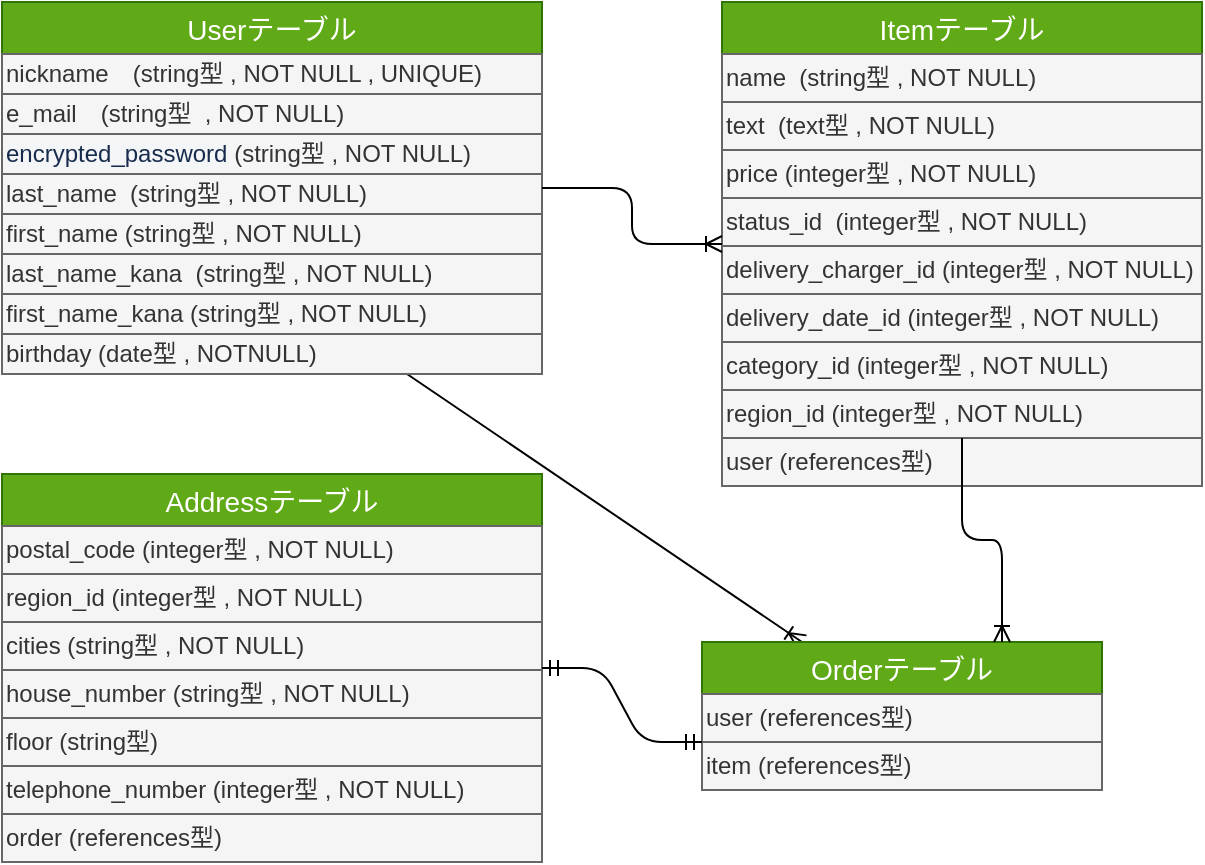 <mxfile>
    <diagram id="hQXdLHPWon99UHD_zaKo" name="ページ1">
        <mxGraphModel dx="445" dy="520" grid="1" gridSize="10" guides="1" tooltips="1" connect="1" arrows="1" fold="1" page="1" pageScale="1" pageWidth="827" pageHeight="1169" math="0" shadow="0">
            <root>
                <mxCell id="0"/>
                <mxCell id="1" parent="0"/>
                <mxCell id="130" style="orthogonalLoop=1;jettySize=auto;html=1;exitX=0.75;exitY=1;exitDx=0;exitDy=0;entryX=0.25;entryY=0;entryDx=0;entryDy=0;endArrow=ERoneToMany;fontSize=12;" parent="1" source="140" target="110" edge="1">
                    <mxGeometry relative="1" as="geometry"/>
                </mxCell>
                <mxCell id="97" value="Userテーブル" style="swimlane;fontStyle=0;childLayout=stackLayout;horizontal=1;startSize=26;horizontalStack=0;resizeParent=1;resizeParentMax=0;resizeLast=0;collapsible=1;marginBottom=0;align=center;fontSize=14;fillColor=#60a917;strokeColor=#2D7600;fontColor=#ffffff;" parent="1" vertex="1">
                    <mxGeometry x="180" y="80" width="270" height="186" as="geometry">
                        <mxRectangle x="300" y="180" width="60" height="26" as="alternateBounds"/>
                    </mxGeometry>
                </mxCell>
                <mxCell id="136" value="nickname　(string型 , NOT NULL , UNIQUE)" style="text;html=1;align=left;verticalAlign=middle;whiteSpace=wrap;rounded=0;fontSize=12;labelPosition=center;verticalLabelPosition=middle;fillColor=#f5f5f5;strokeColor=#666666;fontColor=#333333;" parent="97" vertex="1">
                    <mxGeometry y="26" width="270" height="20" as="geometry"/>
                </mxCell>
                <mxCell id="138" value="e_mail　(string型&amp;nbsp; , NOT NULL)" style="text;html=1;strokeColor=#666666;fillColor=#f5f5f5;align=left;verticalAlign=middle;whiteSpace=wrap;rounded=0;fontSize=12;labelPosition=center;verticalLabelPosition=middle;fontColor=#333333;" parent="97" vertex="1">
                    <mxGeometry y="46" width="270" height="20" as="geometry"/>
                </mxCell>
                <mxCell id="139" value="&lt;span style=&quot;color: rgb(23 , 43 , 77) ; background-color: rgb(244 , 245 , 247)&quot;&gt;&lt;font style=&quot;font-size: 12px&quot;&gt;encrypted_password&lt;/font&gt;&lt;/span&gt;&amp;nbsp;(string型 , NOT NULL)" style="text;html=1;strokeColor=#666666;fillColor=#f5f5f5;align=left;verticalAlign=middle;whiteSpace=wrap;rounded=0;fontSize=12;labelPosition=center;verticalLabelPosition=middle;fontColor=#333333;" parent="97" vertex="1">
                    <mxGeometry y="66" width="270" height="20" as="geometry"/>
                </mxCell>
                <mxCell id="143" value="last_name&amp;nbsp; (string型 , NOT NULL)" style="text;html=1;strokeColor=#666666;fillColor=#f5f5f5;align=left;verticalAlign=middle;whiteSpace=wrap;rounded=0;fontSize=12;labelPosition=center;verticalLabelPosition=middle;fontColor=#333333;" parent="97" vertex="1">
                    <mxGeometry y="86" width="270" height="20" as="geometry"/>
                </mxCell>
                <mxCell id="141" value="first_name (string型 , NOT NULL)" style="text;html=1;strokeColor=#666666;fillColor=#f5f5f5;align=left;verticalAlign=middle;whiteSpace=wrap;rounded=0;fontSize=12;labelPosition=center;verticalLabelPosition=middle;fontColor=#333333;" parent="97" vertex="1">
                    <mxGeometry y="106" width="270" height="20" as="geometry"/>
                </mxCell>
                <mxCell id="159" value="last_name_kana&amp;nbsp; (string型 , NOT NULL)" style="text;html=1;strokeColor=#666666;fillColor=#f5f5f5;align=left;verticalAlign=middle;whiteSpace=wrap;rounded=0;fontSize=12;labelPosition=center;verticalLabelPosition=middle;fontColor=#333333;" parent="97" vertex="1">
                    <mxGeometry y="126" width="270" height="20" as="geometry"/>
                </mxCell>
                <mxCell id="158" value="first_name_kana (string型 , NOT NULL)" style="text;html=1;strokeColor=#666666;fillColor=#f5f5f5;align=left;verticalAlign=middle;whiteSpace=wrap;rounded=0;fontSize=12;labelPosition=center;verticalLabelPosition=middle;fontColor=#333333;" parent="97" vertex="1">
                    <mxGeometry y="146" width="270" height="20" as="geometry"/>
                </mxCell>
                <mxCell id="140" value="birthday (date型 , NOTNULL)" style="text;html=1;strokeColor=#666666;fillColor=#f5f5f5;align=left;verticalAlign=middle;whiteSpace=wrap;rounded=0;fontSize=12;labelPosition=center;verticalLabelPosition=middle;fontColor=#333333;" parent="97" vertex="1">
                    <mxGeometry y="166" width="270" height="20" as="geometry"/>
                </mxCell>
                <mxCell id="105" value="Itemテーブル" style="swimlane;fontStyle=0;childLayout=stackLayout;horizontal=1;startSize=26;horizontalStack=0;resizeParent=1;resizeParentMax=0;resizeLast=0;collapsible=1;marginBottom=0;align=center;fontSize=14;fillColor=#60a917;strokeColor=#2D7600;fontColor=#ffffff;" parent="1" vertex="1">
                    <mxGeometry x="540" y="80" width="240" height="242" as="geometry"/>
                </mxCell>
                <mxCell id="146" value="name&amp;nbsp; (string型 , NOT NULL)" style="text;html=1;strokeColor=#666666;fillColor=#f5f5f5;align=left;verticalAlign=middle;whiteSpace=wrap;rounded=0;fontSize=12;labelPosition=center;verticalLabelPosition=middle;fontColor=#333333;" parent="105" vertex="1">
                    <mxGeometry y="26" width="240" height="24" as="geometry"/>
                </mxCell>
                <mxCell id="155" value="text&amp;nbsp; (text型 , NOT NULL)" style="text;html=1;strokeColor=#666666;fillColor=#f5f5f5;align=left;verticalAlign=middle;whiteSpace=wrap;rounded=0;fontSize=12;labelPosition=center;verticalLabelPosition=middle;fontColor=#333333;" parent="105" vertex="1">
                    <mxGeometry y="50" width="240" height="24" as="geometry"/>
                </mxCell>
                <mxCell id="160" value="price (integer型 , NOT NULL)" style="text;html=1;strokeColor=#666666;fillColor=#f5f5f5;align=left;verticalAlign=middle;whiteSpace=wrap;rounded=0;fontSize=12;labelPosition=center;verticalLabelPosition=middle;fontColor=#333333;" parent="105" vertex="1">
                    <mxGeometry y="74" width="240" height="24" as="geometry"/>
                </mxCell>
                <mxCell id="148" value="status_id&amp;nbsp; (integer型 , NOT NULL)" style="text;html=1;strokeColor=#666666;fillColor=#f5f5f5;align=left;verticalAlign=middle;whiteSpace=wrap;rounded=0;fontSize=12;labelPosition=center;verticalLabelPosition=middle;fontColor=#333333;" parent="105" vertex="1">
                    <mxGeometry y="98" width="240" height="24" as="geometry"/>
                </mxCell>
                <mxCell id="149" value="delivery_charger_id (integer型 , NOT NULL)" style="text;html=1;strokeColor=#666666;fillColor=#f5f5f5;align=left;verticalAlign=middle;whiteSpace=wrap;rounded=0;fontSize=12;labelPosition=center;verticalLabelPosition=middle;fontColor=#333333;" parent="105" vertex="1">
                    <mxGeometry y="122" width="240" height="24" as="geometry"/>
                </mxCell>
                <mxCell id="151" value="delivery_date_id (integer型 , NOT NULL)" style="text;html=1;strokeColor=#666666;fillColor=#f5f5f5;align=left;verticalAlign=middle;whiteSpace=wrap;rounded=0;fontSize=12;labelPosition=center;verticalLabelPosition=middle;fontColor=#333333;" parent="105" vertex="1">
                    <mxGeometry y="146" width="240" height="24" as="geometry"/>
                </mxCell>
                <mxCell id="147" value="category_id (integer型 , NOT NULL)" style="text;html=1;strokeColor=#666666;fillColor=#f5f5f5;align=left;verticalAlign=middle;whiteSpace=wrap;rounded=0;fontSize=12;labelPosition=center;verticalLabelPosition=middle;fontColor=#333333;" parent="105" vertex="1">
                    <mxGeometry y="170" width="240" height="24" as="geometry"/>
                </mxCell>
                <mxCell id="150" value="region_id (integer型 , NOT NULL)" style="text;html=1;strokeColor=#666666;fillColor=#f5f5f5;align=left;verticalAlign=middle;whiteSpace=wrap;rounded=0;fontSize=12;labelPosition=center;verticalLabelPosition=middle;fontColor=#333333;" parent="105" vertex="1">
                    <mxGeometry y="194" width="240" height="24" as="geometry"/>
                </mxCell>
                <mxCell id="183" value="user (references型)" style="text;html=1;strokeColor=#666666;fillColor=#f5f5f5;align=left;verticalAlign=middle;whiteSpace=wrap;rounded=0;fontSize=12;labelPosition=center;verticalLabelPosition=middle;fontColor=#333333;" vertex="1" parent="105">
                    <mxGeometry y="218" width="240" height="24" as="geometry"/>
                </mxCell>
                <mxCell id="110" value="Orderテーブル" style="swimlane;fontStyle=0;childLayout=stackLayout;horizontal=1;startSize=26;horizontalStack=0;resizeParent=1;resizeParentMax=0;resizeLast=0;collapsible=1;marginBottom=0;align=center;fontSize=14;fillColor=#60a917;strokeColor=#2D7600;fontColor=#ffffff;" parent="1" vertex="1">
                    <mxGeometry x="530" y="400" width="200" height="74" as="geometry"/>
                </mxCell>
                <mxCell id="166" value="user (references型)" style="text;html=1;strokeColor=#666666;fillColor=#f5f5f5;align=left;verticalAlign=middle;whiteSpace=wrap;rounded=0;fontSize=12;labelPosition=center;verticalLabelPosition=middle;fontColor=#333333;" parent="110" vertex="1">
                    <mxGeometry y="26" width="200" height="24" as="geometry"/>
                </mxCell>
                <mxCell id="167" value="item (references型)" style="text;html=1;strokeColor=#666666;fillColor=#f5f5f5;align=left;verticalAlign=middle;whiteSpace=wrap;rounded=0;fontSize=12;labelPosition=center;verticalLabelPosition=middle;fontColor=#333333;" parent="110" vertex="1">
                    <mxGeometry y="50" width="200" height="24" as="geometry"/>
                </mxCell>
                <mxCell id="116" value="" style="edgeStyle=orthogonalEdgeStyle;fontSize=12;html=1;endArrow=ERoneToMany;exitX=1;exitY=0.5;exitDx=0;exitDy=0;" parent="1" source="97" target="105" edge="1">
                    <mxGeometry width="100" height="100" relative="1" as="geometry">
                        <mxPoint x="240" y="201" as="sourcePoint"/>
                        <mxPoint x="450" y="151" as="targetPoint"/>
                    </mxGeometry>
                </mxCell>
                <mxCell id="164" value="" style="edgeStyle=orthogonalEdgeStyle;fontSize=12;html=1;endArrow=ERoneToMany;entryX=0.75;entryY=0;entryDx=0;entryDy=0;exitX=0.5;exitY=1;exitDx=0;exitDy=0;" parent="1" source="150" target="110" edge="1">
                    <mxGeometry width="100" height="100" relative="1" as="geometry">
                        <mxPoint x="640" y="358" as="sourcePoint"/>
                        <mxPoint x="550" y="320" as="targetPoint"/>
                    </mxGeometry>
                </mxCell>
                <mxCell id="168" value="Addressテーブル" style="swimlane;fontStyle=0;childLayout=stackLayout;horizontal=1;startSize=26;horizontalStack=0;resizeParent=1;resizeParentMax=0;resizeLast=0;collapsible=1;marginBottom=0;align=center;fontSize=14;fillColor=#60a917;strokeColor=#2D7600;fontColor=#ffffff;" parent="1" vertex="1">
                    <mxGeometry x="180" y="316" width="270" height="194" as="geometry"/>
                </mxCell>
                <mxCell id="169" value="postal_code (integer型 , NOT NULL)" style="text;html=1;strokeColor=#666666;fillColor=#f5f5f5;align=left;verticalAlign=middle;whiteSpace=wrap;rounded=0;fontSize=12;labelPosition=center;verticalLabelPosition=middle;fontColor=#333333;" parent="168" vertex="1">
                    <mxGeometry y="26" width="270" height="24" as="geometry"/>
                </mxCell>
                <mxCell id="170" value="region_id (integer型 , NOT NULL)" style="text;html=1;strokeColor=#666666;fillColor=#f5f5f5;align=left;verticalAlign=middle;whiteSpace=wrap;rounded=0;fontSize=12;labelPosition=center;verticalLabelPosition=middle;fontColor=#333333;" parent="168" vertex="1">
                    <mxGeometry y="50" width="270" height="24" as="geometry"/>
                </mxCell>
                <mxCell id="173" value="cities (string型 , NOT NULL)" style="text;html=1;strokeColor=#666666;fillColor=#f5f5f5;align=left;verticalAlign=middle;whiteSpace=wrap;rounded=0;fontSize=12;labelPosition=center;verticalLabelPosition=middle;fontColor=#333333;" parent="168" vertex="1">
                    <mxGeometry y="74" width="270" height="24" as="geometry"/>
                </mxCell>
                <mxCell id="174" value="house_number (string型 , NOT NULL)" style="text;html=1;strokeColor=#666666;fillColor=#f5f5f5;align=left;verticalAlign=middle;whiteSpace=wrap;rounded=0;fontSize=12;labelPosition=center;verticalLabelPosition=middle;fontColor=#333333;" parent="168" vertex="1">
                    <mxGeometry y="98" width="270" height="24" as="geometry"/>
                </mxCell>
                <mxCell id="175" value="floor (string型)" style="text;html=1;strokeColor=#666666;fillColor=#f5f5f5;align=left;verticalAlign=middle;whiteSpace=wrap;rounded=0;fontSize=12;labelPosition=center;verticalLabelPosition=middle;fontColor=#333333;" parent="168" vertex="1">
                    <mxGeometry y="122" width="270" height="24" as="geometry"/>
                </mxCell>
                <mxCell id="176" value="telephone_number (integer型 , NOT NULL)" style="text;html=1;strokeColor=#666666;fillColor=#f5f5f5;align=left;verticalAlign=middle;whiteSpace=wrap;rounded=0;fontSize=12;labelPosition=center;verticalLabelPosition=middle;fontColor=#333333;" parent="168" vertex="1">
                    <mxGeometry y="146" width="270" height="24" as="geometry"/>
                </mxCell>
                <mxCell id="184" value="order (references型)" style="text;html=1;strokeColor=#666666;fillColor=#f5f5f5;align=left;verticalAlign=middle;whiteSpace=wrap;rounded=0;fontSize=12;labelPosition=center;verticalLabelPosition=middle;fontColor=#333333;" vertex="1" parent="168">
                    <mxGeometry y="170" width="270" height="24" as="geometry"/>
                </mxCell>
                <mxCell id="182" value="" style="edgeStyle=entityRelationEdgeStyle;fontSize=12;html=1;endArrow=ERmandOne;startArrow=ERmandOne;exitX=1;exitY=0.5;exitDx=0;exitDy=0;entryX=0;entryY=0;entryDx=0;entryDy=0;" parent="1" source="168" target="167" edge="1">
                    <mxGeometry width="100" height="100" relative="1" as="geometry">
                        <mxPoint x="430" y="310" as="sourcePoint"/>
                        <mxPoint x="520.0" y="424" as="targetPoint"/>
                    </mxGeometry>
                </mxCell>
            </root>
        </mxGraphModel>
    </diagram>
</mxfile>